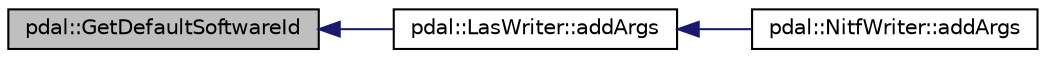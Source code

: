 digraph "pdal::GetDefaultSoftwareId"
{
  edge [fontname="Helvetica",fontsize="10",labelfontname="Helvetica",labelfontsize="10"];
  node [fontname="Helvetica",fontsize="10",shape=record];
  rankdir="LR";
  Node1 [label="pdal::GetDefaultSoftwareId",height=0.2,width=0.4,color="black", fillcolor="grey75", style="filled", fontcolor="black"];
  Node1 -> Node2 [dir="back",color="midnightblue",fontsize="10",style="solid",fontname="Helvetica"];
  Node2 [label="pdal::LasWriter::addArgs",height=0.2,width=0.4,color="black", fillcolor="white", style="filled",URL="$classpdal_1_1LasWriter.html#accb15beb5adfeda7fd1cba87b24cf5ff"];
  Node2 -> Node3 [dir="back",color="midnightblue",fontsize="10",style="solid",fontname="Helvetica"];
  Node3 [label="pdal::NitfWriter::addArgs",height=0.2,width=0.4,color="black", fillcolor="white", style="filled",URL="$classpdal_1_1NitfWriter.html#af297f1d7cd0a296eab12d8019ef0930c"];
}
